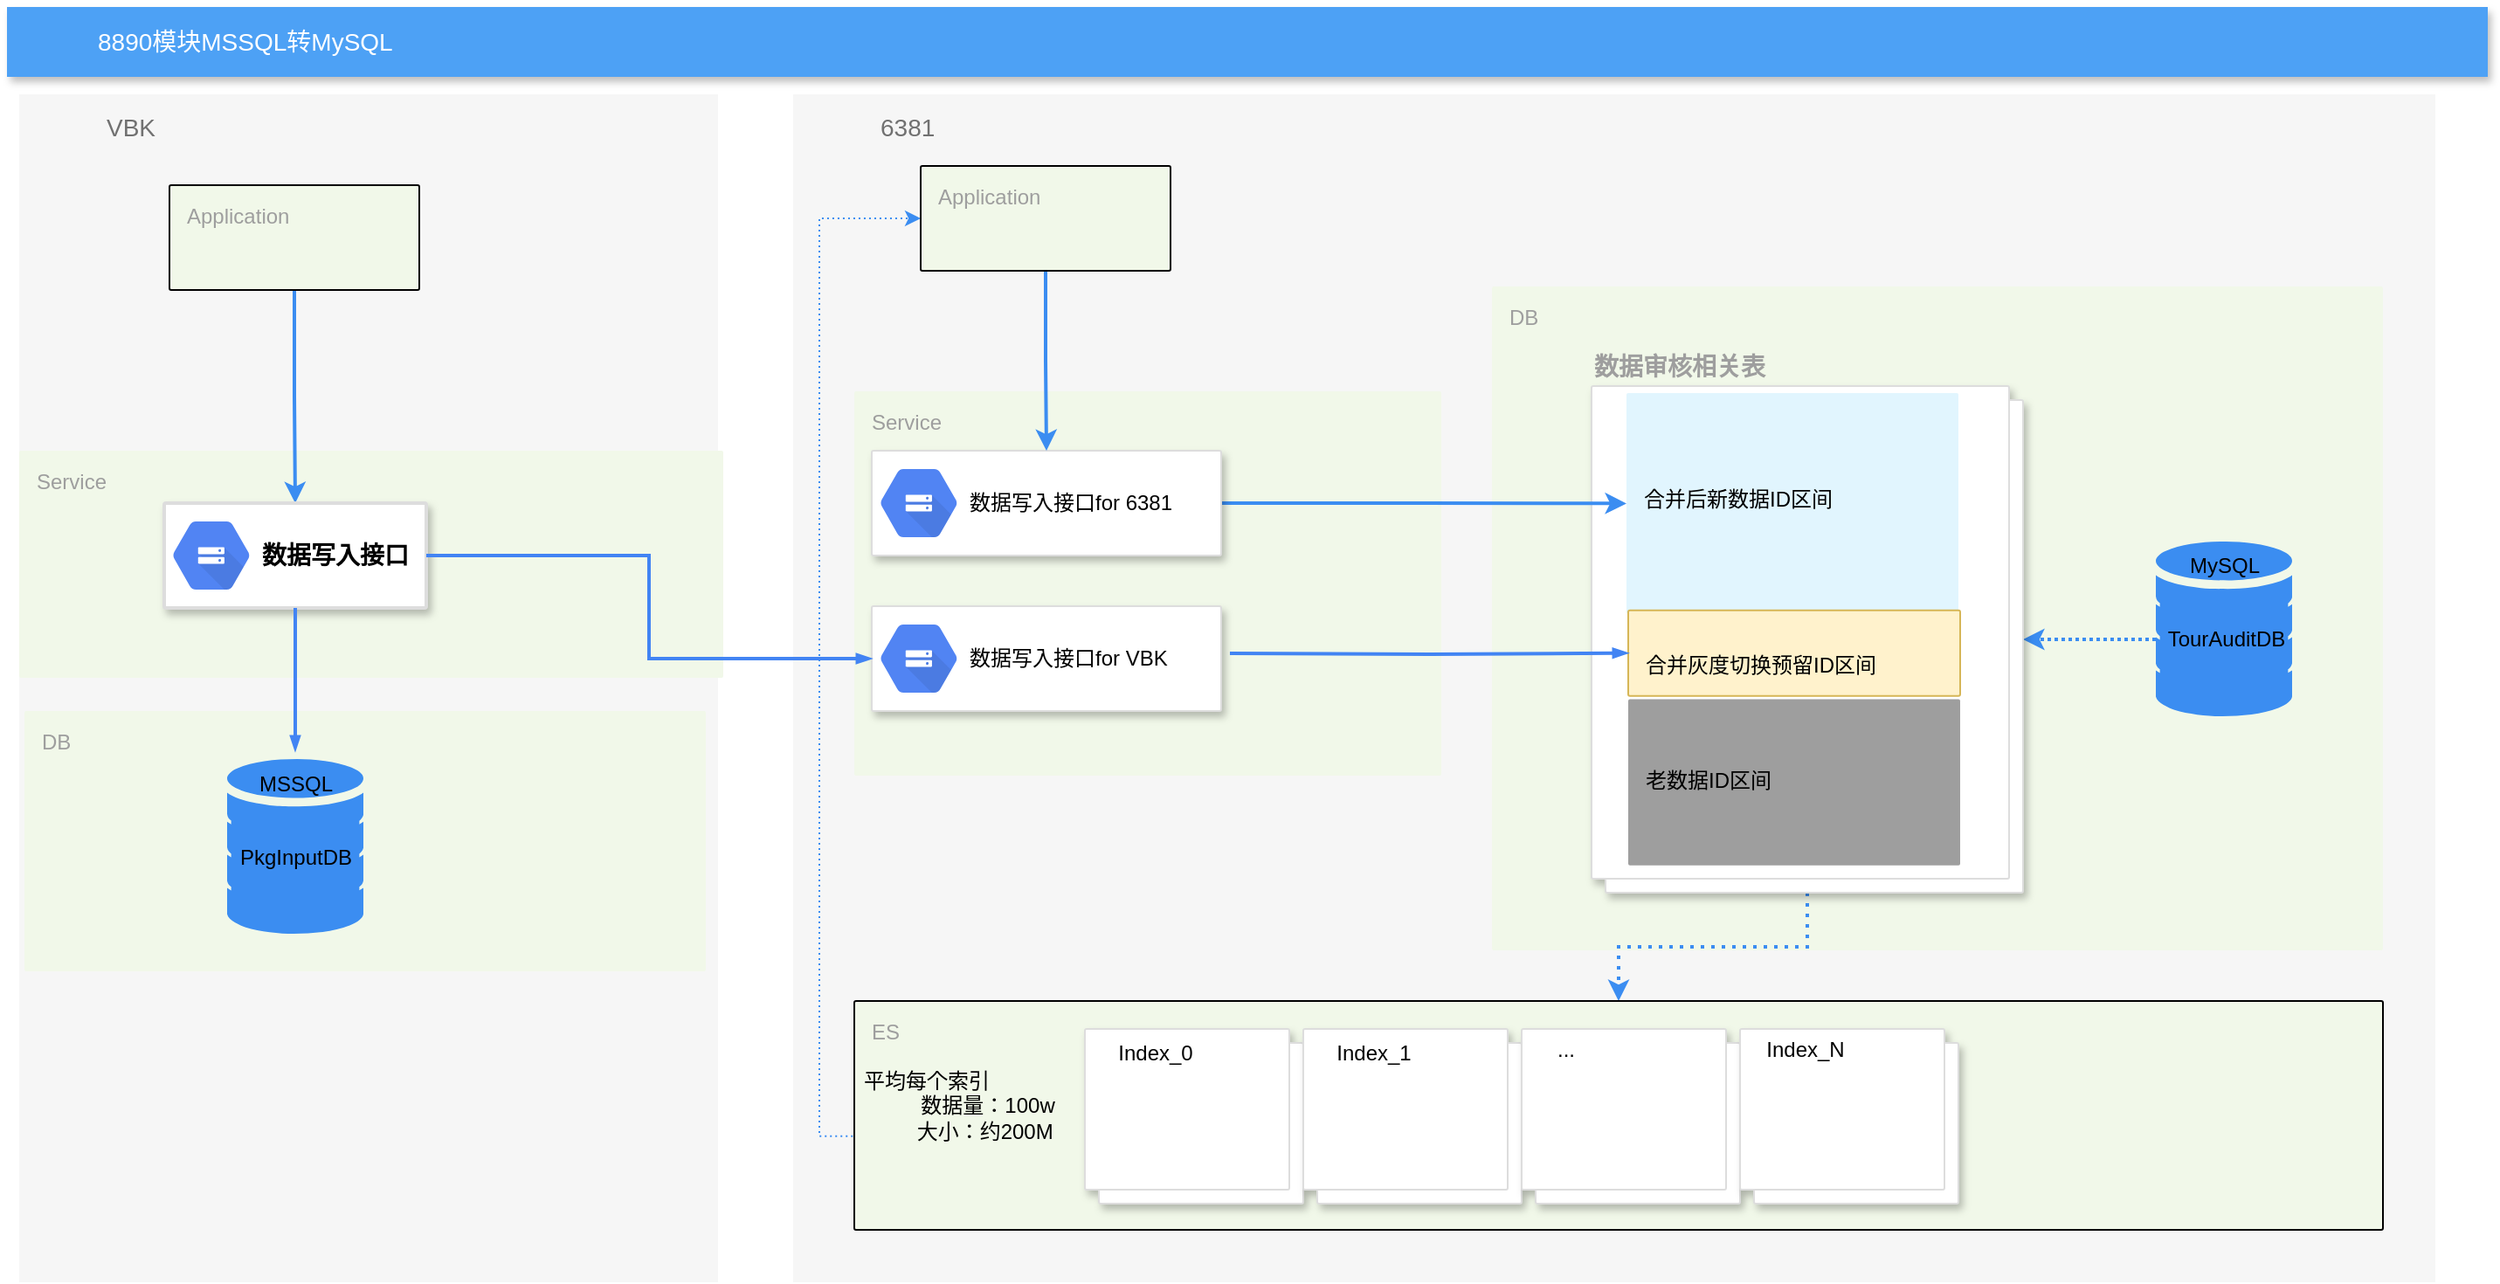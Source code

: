 <mxfile version="10.8.0" type="github"><diagram id="f106602c-feb2-e66a-4537-3a34d633f6aa" name="Page-1"><mxGraphModel dx="1154" dy="685" grid="1" gridSize="10" guides="1" tooltips="1" connect="1" arrows="1" fold="1" page="1" pageScale="1" pageWidth="1169" pageHeight="827" background="#ffffff" math="0" shadow="0"><root><mxCell id="0"/><mxCell id="1" parent="0"/><mxCell id="BsMbZYrYze9nd-9AnuXh-729" value="VBK&amp;nbsp;" style="fillColor=#F6F6F6;strokeColor=none;shadow=0;gradientColor=none;fontSize=14;align=left;spacing=10;fontColor=#717171;9E9E9E;verticalAlign=top;spacingTop=-4;fontStyle=0;spacingLeft=40;html=1;" parent="1" vertex="1"><mxGeometry x="157" y="120" width="400" height="680" as="geometry"/></mxCell><mxCell id="BsMbZYrYze9nd-9AnuXh-773" value="Service" style="points=[[0,0,0],[0.25,0,0],[0.5,0,0],[0.75,0,0],[1,0,0],[1,0.25,0],[1,0.5,0],[1,0.75,0],[1,1,0],[0.75,1,0],[0.5,1,0],[0.25,1,0],[0,1,0],[0,0.75,0],[0,0.5,0],[0,0.25,0]];rounded=1;absoluteArcSize=1;arcSize=2;html=1;strokeColor=none;gradientColor=none;shadow=0;dashed=0;fontSize=12;fontColor=#9E9E9E;align=left;verticalAlign=top;spacing=10;spacingTop=-4;fillColor=#F1F8E9;" parent="1" vertex="1"><mxGeometry x="157" y="324" width="403" height="130" as="geometry"/></mxCell><mxCell id="BsMbZYrYze9nd-9AnuXh-772" value="DB" style="points=[[0,0,0],[0.25,0,0],[0.5,0,0],[0.75,0,0],[1,0,0],[1,0.25,0],[1,0.5,0],[1,0.75,0],[1,1,0],[0.75,1,0],[0.5,1,0],[0.25,1,0],[0,1,0],[0,0.75,0],[0,0.5,0],[0,0.25,0]];rounded=1;absoluteArcSize=1;arcSize=2;html=1;strokeColor=none;gradientColor=none;shadow=0;dashed=0;fontSize=12;fontColor=#9E9E9E;align=left;verticalAlign=top;spacing=10;spacingTop=-4;fillColor=#F1F8E9;" parent="1" vertex="1"><mxGeometry x="160" y="473" width="390" height="149" as="geometry"/></mxCell><mxCell id="14" value="6381&amp;nbsp;" style="fillColor=#F6F6F6;strokeColor=none;shadow=0;gradientColor=none;fontSize=14;align=left;spacing=10;fontColor=#717171;9E9E9E;verticalAlign=top;spacingTop=-4;fontStyle=0;spacingLeft=40;html=1;" parent="1" vertex="1"><mxGeometry x="600" y="120" width="940" height="680" as="geometry"/></mxCell><mxCell id="BsMbZYrYze9nd-9AnuXh-765" value="Service" style="points=[[0,0,0],[0.25,0,0],[0.5,0,0],[0.75,0,0],[1,0,0],[1,0.25,0],[1,0.5,0],[1,0.75,0],[1,1,0],[0.75,1,0],[0.5,1,0],[0.25,1,0],[0,1,0],[0,0.75,0],[0,0.5,0],[0,0.25,0]];rounded=1;absoluteArcSize=1;arcSize=2;html=1;strokeColor=none;gradientColor=none;shadow=0;dashed=0;fontSize=12;fontColor=#9E9E9E;align=left;verticalAlign=top;spacing=10;spacingTop=-4;fillColor=#F1F8E9;" parent="1" vertex="1"><mxGeometry x="635" y="290" width="336" height="220" as="geometry"/></mxCell><mxCell id="BsMbZYrYze9nd-9AnuXh-774" style="edgeStyle=orthogonalEdgeStyle;rounded=0;orthogonalLoop=1;jettySize=auto;html=1;strokeColor=#3B8DF1;strokeWidth=2;fontColor=#000000;" parent="1" source="BsMbZYrYze9nd-9AnuXh-751" target="BsMbZYrYze9nd-9AnuXh-749" edge="1"><mxGeometry relative="1" as="geometry"/></mxCell><mxCell id="BsMbZYrYze9nd-9AnuXh-751" value="Application" style="points=[[0,0,0],[0.25,0,0],[0.5,0,0],[0.75,0,0],[1,0,0],[1,0.25,0],[1,0.5,0],[1,0.75,0],[1,1,0],[0.75,1,0],[0.5,1,0],[0.25,1,0],[0,1,0],[0,0.75,0],[0,0.5,0],[0,0.25,0]];rounded=1;absoluteArcSize=1;arcSize=2;html=1;strokeColor=#000000;gradientColor=none;shadow=0;dashed=0;fontSize=12;fontColor=#9E9E9E;align=left;verticalAlign=top;spacing=10;spacingTop=-4;fillColor=#F1F8E9;" parent="1" vertex="1"><mxGeometry x="243" y="172" width="143" height="60" as="geometry"/></mxCell><mxCell id="BsMbZYrYze9nd-9AnuXh-736" value="DB" style="points=[[0,0,0],[0.25,0,0],[0.5,0,0],[0.75,0,0],[1,0,0],[1,0.25,0],[1,0.5,0],[1,0.75,0],[1,1,0],[0.75,1,0],[0.5,1,0],[0.25,1,0],[0,1,0],[0,0.75,0],[0,0.5,0],[0,0.25,0]];rounded=1;absoluteArcSize=1;arcSize=2;html=1;strokeColor=none;gradientColor=none;shadow=0;dashed=0;fontSize=12;fontColor=#9E9E9E;align=left;verticalAlign=top;spacing=10;spacingTop=-4;fillColor=#F1F8E9;" parent="1" vertex="1"><mxGeometry x="1000" y="230" width="510" height="380" as="geometry"/></mxCell><mxCell id="2" value="8890模块MSSQL转MySQL" style="fillColor=#4DA1F5;strokeColor=none;shadow=1;gradientColor=none;fontSize=14;align=left;spacingLeft=50;fontColor=#ffffff;html=1;" parent="1" vertex="1"><mxGeometry x="150" y="70" width="1420" height="40" as="geometry"/></mxCell><mxCell id="727" style="edgeStyle=orthogonalEdgeStyle;rounded=0;html=1;labelBackgroundColor=none;startFill=1;startSize=4;endArrow=blockThin;endFill=1;endSize=4;jettySize=auto;orthogonalLoop=1;strokeColor=#4284F3;strokeWidth=2;fontSize=12;fontColor=#000000;align=center;dashed=0;" parent="1" edge="1"><mxGeometry relative="1" as="geometry"><mxPoint x="794.5" y="290" as="sourcePoint"/></mxGeometry></mxCell><mxCell id="726" style="edgeStyle=orthogonalEdgeStyle;rounded=0;html=1;labelBackgroundColor=none;startFill=1;startSize=4;endArrow=blockThin;endFill=1;endSize=4;jettySize=auto;orthogonalLoop=1;strokeColor=#4284F3;strokeWidth=2;fontSize=12;fontColor=#000000;align=center;dashed=0;" parent="1" edge="1"><mxGeometry relative="1" as="geometry"><mxPoint x="794.5" y="200" as="sourcePoint"/></mxGeometry></mxCell><mxCell id="729" style="edgeStyle=orthogonalEdgeStyle;rounded=0;html=1;labelBackgroundColor=none;startFill=1;startSize=4;endArrow=blockThin;endFill=1;endSize=4;jettySize=auto;orthogonalLoop=1;strokeColor=#4284F3;strokeWidth=2;fontSize=12;fontColor=#000000;align=center;dashed=0;" parent="1" edge="1"><mxGeometry relative="1" as="geometry"><Array as="points"><mxPoint x="824.5" y="200"/><mxPoint x="824.5" y="384"/></Array><mxPoint x="794.5" y="200" as="sourcePoint"/></mxGeometry></mxCell><mxCell id="710" value="" style="strokeColor=#dddddd;fillColor=#ffffff;shadow=1;strokeWidth=1;rounded=1;absoluteArcSize=1;arcSize=2;fontSize=10;fontColor=#9E9E9E;align=center;html=1;" parent="1" vertex="1"><mxGeometry x="645" y="413" width="200" height="60" as="geometry"/></mxCell><mxCell id="711" value="&lt;font color=&quot;#000000&quot;&gt;数据写入接口for VBK&lt;/font&gt;" style="dashed=0;connectable=0;html=1;fillColor=#5184F3;strokeColor=none;shape=mxgraph.gcp2.cloud_storage;part=1;labelPosition=right;verticalLabelPosition=middle;align=left;verticalAlign=middle;spacingLeft=5;fontColor=#999999;fontSize=12;" parent="710" vertex="1"><mxGeometry y="0.5" width="44" height="39" relative="1" as="geometry"><mxPoint x="5" y="-19.5" as="offset"/></mxGeometry></mxCell><mxCell id="BsMbZYrYze9nd-9AnuXh-731" value="MSSQL" style="html=1;aspect=fixed;strokeColor=none;shadow=0;align=center;verticalAlign=top;fillColor=#3B8DF1;shape=mxgraph.gcp2.database_2" parent="1" vertex="1"><mxGeometry x="276" y="500.5" width="78" height="100" as="geometry"/></mxCell><mxCell id="BsMbZYrYze9nd-9AnuXh-732" value="PkgInputDB" style="text;html=1;resizable=0;autosize=1;align=center;verticalAlign=middle;points=[];fillColor=none;strokeColor=none;rounded=0;" parent="1" vertex="1"><mxGeometry x="274.5" y="546.5" width="80" height="20" as="geometry"/></mxCell><mxCell id="BsMbZYrYze9nd-9AnuXh-733" value="MySQL" style="html=1;aspect=fixed;strokeColor=none;shadow=0;align=center;verticalAlign=top;fillColor=#3B8DF1;shape=mxgraph.gcp2.database_2" parent="1" vertex="1"><mxGeometry x="1380" y="376" width="78" height="100" as="geometry"/></mxCell><mxCell id="BsMbZYrYze9nd-9AnuXh-771" value="" style="edgeStyle=orthogonalEdgeStyle;rounded=0;orthogonalLoop=1;jettySize=auto;html=1;strokeColor=#3B8DF1;strokeWidth=2;fontColor=#000000;dashed=1;dashPattern=1 1;" parent="1" source="BsMbZYrYze9nd-9AnuXh-734" target="BsMbZYrYze9nd-9AnuXh-744" edge="1"><mxGeometry relative="1" as="geometry"/></mxCell><mxCell id="BsMbZYrYze9nd-9AnuXh-734" value="TourAuditDB" style="text;html=1;resizable=0;autosize=1;align=center;verticalAlign=middle;points=[];fillColor=none;strokeColor=none;rounded=0;" parent="1" vertex="1"><mxGeometry x="1380" y="422" width="80" height="20" as="geometry"/></mxCell><mxCell id="BsMbZYrYze9nd-9AnuXh-789" style="edgeStyle=orthogonalEdgeStyle;rounded=0;orthogonalLoop=1;jettySize=auto;html=1;strokeColor=#3B8DF1;strokeWidth=2;fontSize=14;fontColor=#9E9E9E;exitX=0.5;exitY=1;exitDx=0;exitDy=0;dashed=1;dashPattern=1 2;" parent="1" source="BsMbZYrYze9nd-9AnuXh-744" target="BsMbZYrYze9nd-9AnuXh-739" edge="1"><mxGeometry relative="1" as="geometry"/></mxCell><mxCell id="BsMbZYrYze9nd-9AnuXh-739" value="ES" style="points=[[0,0,0],[0.25,0,0],[0.5,0,0],[0.75,0,0],[1,0,0],[1,0.25,0],[1,0.5,0],[1,0.75,0],[1,1,0],[0.75,1,0],[0.5,1,0],[0.25,1,0],[0,1,0],[0,0.75,0],[0,0.5,0],[0,0.25,0]];rounded=1;absoluteArcSize=1;arcSize=2;html=1;strokeColor=#000000;gradientColor=none;shadow=0;dashed=0;fontSize=12;fontColor=#9E9E9E;align=left;verticalAlign=top;spacing=10;spacingTop=-4;fillColor=#F1F8E9;" parent="1" vertex="1"><mxGeometry x="635" y="639" width="875" height="131" as="geometry"/></mxCell><mxCell id="BsMbZYrYze9nd-9AnuXh-744" value="" style="shape=mxgraph.gcp2.doubleRect;strokeColor=#dddddd;fillColor=#ffffff;shadow=1;strokeWidth=1;" parent="1" vertex="1"><mxGeometry x="1057" y="287" width="247" height="290" as="geometry"/></mxCell><mxCell id="BsMbZYrYze9nd-9AnuXh-757" value="&lt;br&gt;&lt;br&gt;&lt;br&gt;合并后新数据ID区间" style="points=[[0,0,0],[0.25,0,0],[0.5,0,0],[0.75,0,0],[1,0,0],[1,0.25,0],[1,0.5,0],[1,0.75,0],[1,1,0],[0.75,1,0],[0.5,1,0],[0.25,1,0],[0,1,0],[0,0.75,0],[0,0.5,0],[0,0.25,0]];rounded=1;absoluteArcSize=1;arcSize=2;html=1;strokeColor=none;gradientColor=none;shadow=0;dashed=0;fontSize=12;fontColor=#000000;align=left;verticalAlign=top;spacing=10;spacingTop=-4;fillColor=#E1F5FE;" parent="BsMbZYrYze9nd-9AnuXh-744" vertex="1"><mxGeometry x="20" y="4" width="190" height="126.385" as="geometry"/></mxCell><mxCell id="BsMbZYrYze9nd-9AnuXh-758" value="&lt;font color=&quot;#000000&quot;&gt;&lt;br&gt;合并灰度切换预留ID区间&lt;/font&gt;" style="points=[[0,0,0],[0.25,0,0],[0.5,0,0],[0.75,0,0],[1,0,0],[1,0.25,0],[1,0.5,0],[1,0.75,0],[1,1,0],[0.75,1,0],[0.5,1,0],[0.25,1,0],[0,1,0],[0,0.75,0],[0,0.5,0],[0,0.25,0]];rounded=1;absoluteArcSize=1;arcSize=2;html=1;strokeColor=#d6b656;shadow=0;dashed=0;fontSize=12;align=left;verticalAlign=top;spacing=10;spacingTop=-4;fillColor=#fff2cc;" parent="BsMbZYrYze9nd-9AnuXh-744" vertex="1"><mxGeometry x="21" y="128.345" width="190" height="48.986" as="geometry"/></mxCell><mxCell id="BsMbZYrYze9nd-9AnuXh-762" value="&lt;font color=&quot;#000000&quot;&gt;&lt;br&gt;&lt;br&gt;老数据ID区间&lt;/font&gt;" style="points=[[0,0,0],[0.25,0,0],[0.5,0,0],[0.75,0,0],[1,0,0],[1,0.25,0],[1,0.5,0],[1,0.75,0],[1,1,0],[0.75,1,0],[0.5,1,0],[0.25,1,0],[0,1,0],[0,0.75,0],[0,0.5,0],[0,0.25,0]];rounded=1;absoluteArcSize=1;arcSize=2;html=1;strokeColor=none;gradientColor=none;shadow=0;dashed=0;fontSize=12;fontColor=#9E9E9E;align=left;verticalAlign=top;spacing=10;spacingTop=-4;fillColor=#9E9E9E;" parent="BsMbZYrYze9nd-9AnuXh-744" vertex="1"><mxGeometry x="21" y="179.291" width="190" height="95.034" as="geometry"/></mxCell><mxCell id="BsMbZYrYze9nd-9AnuXh-749" value="" style="strokeColor=#dddddd;fillColor=#ffffff;shadow=1;strokeWidth=2;rounded=1;absoluteArcSize=1;arcSize=2;fontSize=12;fontColor=#9E9E9E;align=center;html=1;" parent="1" vertex="1"><mxGeometry x="240" y="354" width="150" height="60" as="geometry"/></mxCell><mxCell id="BsMbZYrYze9nd-9AnuXh-750" value="&lt;font color=&quot;#000000&quot; style=&quot;font-size: 14px&quot;&gt;&lt;b&gt;数据写入接口&lt;/b&gt;&lt;/font&gt;" style="dashed=0;connectable=0;html=1;fillColor=#5184F3;strokeColor=none;shape=mxgraph.gcp2.cloud_storage;part=1;labelPosition=right;verticalLabelPosition=middle;align=left;verticalAlign=middle;spacingLeft=5;fontColor=#999999;fontSize=12;" parent="BsMbZYrYze9nd-9AnuXh-749" vertex="1"><mxGeometry y="0.5" width="44" height="39" relative="1" as="geometry"><mxPoint x="5" y="-19.5" as="offset"/></mxGeometry></mxCell><mxCell id="BsMbZYrYze9nd-9AnuXh-788" style="edgeStyle=orthogonalEdgeStyle;rounded=0;orthogonalLoop=1;jettySize=auto;html=1;exitX=1;exitY=0.5;exitDx=0;exitDy=0;entryX=0;entryY=0.5;entryDx=0;entryDy=0;entryPerimeter=0;strokeColor=#3B8DF1;strokeWidth=2;fontSize=14;fontColor=#9E9E9E;" parent="1" source="BsMbZYrYze9nd-9AnuXh-759" target="BsMbZYrYze9nd-9AnuXh-757" edge="1"><mxGeometry relative="1" as="geometry"/></mxCell><mxCell id="BsMbZYrYze9nd-9AnuXh-759" value="" style="strokeColor=#dddddd;fillColor=#ffffff;shadow=1;strokeWidth=1;rounded=1;absoluteArcSize=1;arcSize=2;fontSize=10;fontColor=#9E9E9E;align=center;html=1;" parent="1" vertex="1"><mxGeometry x="645" y="324" width="200" height="60" as="geometry"/></mxCell><mxCell id="BsMbZYrYze9nd-9AnuXh-760" value="&lt;font color=&quot;#000000&quot;&gt;数据写入接口for 6381&lt;/font&gt;" style="dashed=0;connectable=0;html=1;fillColor=#5184F3;strokeColor=none;shape=mxgraph.gcp2.cloud_storage;part=1;labelPosition=right;verticalLabelPosition=middle;align=left;verticalAlign=middle;spacingLeft=5;fontColor=#999999;fontSize=12;" parent="BsMbZYrYze9nd-9AnuXh-759" vertex="1"><mxGeometry y="0.5" width="44" height="39" relative="1" as="geometry"><mxPoint x="5" y="-19.5" as="offset"/></mxGeometry></mxCell><mxCell id="BsMbZYrYze9nd-9AnuXh-761" value="" style="edgeStyle=orthogonalEdgeStyle;fontSize=12;html=1;endArrow=blockThin;endFill=1;rounded=0;strokeWidth=2;endSize=4;startSize=4;dashed=0;strokeColor=#4284F3;entryX=0;entryY=0.5;entryDx=0;entryDy=0;exitX=1;exitY=0.5;exitDx=0;exitDy=0;" parent="1" source="BsMbZYrYze9nd-9AnuXh-749" target="710" edge="1"><mxGeometry width="100" relative="1" as="geometry"><mxPoint x="380" y="260" as="sourcePoint"/><mxPoint x="480" y="260" as="targetPoint"/></mxGeometry></mxCell><mxCell id="BsMbZYrYze9nd-9AnuXh-766" style="edgeStyle=orthogonalEdgeStyle;rounded=0;orthogonalLoop=1;jettySize=auto;html=1;strokeColor=#3B8DF1;strokeWidth=2;fontColor=#000000;" parent="1" source="BsMbZYrYze9nd-9AnuXh-763" target="BsMbZYrYze9nd-9AnuXh-759" edge="1"><mxGeometry relative="1" as="geometry"/></mxCell><mxCell id="BsMbZYrYze9nd-9AnuXh-790" style="edgeStyle=orthogonalEdgeStyle;rounded=0;orthogonalLoop=1;jettySize=auto;html=1;strokeColor=#3B8DF1;strokeWidth=1;fontSize=14;fontColor=#9E9E9E;dashed=1;dashPattern=1 2;exitX=-0.001;exitY=0.591;exitDx=0;exitDy=0;exitPerimeter=0;" parent="1" source="BsMbZYrYze9nd-9AnuXh-739" target="BsMbZYrYze9nd-9AnuXh-763" edge="1"><mxGeometry relative="1" as="geometry"><Array as="points"><mxPoint x="615" y="716"/><mxPoint x="615" y="191"/></Array></mxGeometry></mxCell><mxCell id="BsMbZYrYze9nd-9AnuXh-763" value="Application" style="points=[[0,0,0],[0.25,0,0],[0.5,0,0],[0.75,0,0],[1,0,0],[1,0.25,0],[1,0.5,0],[1,0.75,0],[1,1,0],[0.75,1,0],[0.5,1,0],[0.25,1,0],[0,1,0],[0,0.75,0],[0,0.5,0],[0,0.25,0]];rounded=1;absoluteArcSize=1;arcSize=2;html=1;strokeColor=#000000;gradientColor=none;shadow=0;dashed=0;fontSize=12;fontColor=#9E9E9E;align=left;verticalAlign=top;spacing=10;spacingTop=-4;fillColor=#F1F8E9;" parent="1" vertex="1"><mxGeometry x="673" y="161" width="143" height="60" as="geometry"/></mxCell><mxCell id="BsMbZYrYze9nd-9AnuXh-769" value="" style="edgeStyle=orthogonalEdgeStyle;fontSize=12;html=1;endArrow=blockThin;endFill=1;rounded=0;strokeWidth=2;endSize=4;startSize=4;dashed=0;strokeColor=#4284F3;entryX=0;entryY=0.5;entryDx=0;entryDy=0;entryPerimeter=0;" parent="1" target="BsMbZYrYze9nd-9AnuXh-758" edge="1"><mxGeometry width="100" relative="1" as="geometry"><mxPoint x="850" y="440" as="sourcePoint"/><mxPoint x="950" y="440" as="targetPoint"/></mxGeometry></mxCell><mxCell id="BsMbZYrYze9nd-9AnuXh-775" value="" style="edgeStyle=orthogonalEdgeStyle;fontSize=12;html=1;endArrow=blockThin;endFill=1;rounded=0;strokeWidth=2;endSize=4;startSize=4;dashed=0;strokeColor=#4284F3;entryX=0.5;entryY=-0.045;entryDx=0;entryDy=0;entryPerimeter=0;exitX=0.5;exitY=1;exitDx=0;exitDy=0;" parent="1" source="BsMbZYrYze9nd-9AnuXh-749" target="BsMbZYrYze9nd-9AnuXh-731" edge="1"><mxGeometry width="100" relative="1" as="geometry"><mxPoint x="250" y="470" as="sourcePoint"/><mxPoint x="350" y="470" as="targetPoint"/></mxGeometry></mxCell><mxCell id="BsMbZYrYze9nd-9AnuXh-776" value="" style="shape=mxgraph.gcp2.doubleRect;strokeColor=#dddddd;fillColor=#ffffff;shadow=1;strokeWidth=1;" parent="1" vertex="1"><mxGeometry x="767" y="655" width="125" height="100" as="geometry"/></mxCell><mxCell id="BsMbZYrYze9nd-9AnuXh-777" value="Index_0" style="text;html=1;resizable=0;autosize=1;align=center;verticalAlign=middle;points=[];fillColor=none;strokeColor=none;rounded=0;" parent="BsMbZYrYze9nd-9AnuXh-776" vertex="1"><mxGeometry x="9.789" y="3.545" width="60" height="20" as="geometry"/></mxCell><mxCell id="BsMbZYrYze9nd-9AnuXh-746" value="数据审核相关表" style="text;html=1;resizable=0;autosize=1;align=center;verticalAlign=middle;points=[];fillColor=none;strokeColor=none;rounded=0;fontStyle=1;fontSize=14;fontColor=#9E9E9E;" parent="1" vertex="1"><mxGeometry x="1057" y="265.861" width="100" height="20" as="geometry"/></mxCell><mxCell id="BsMbZYrYze9nd-9AnuXh-781" value="" style="shape=mxgraph.gcp2.doubleRect;strokeColor=#dddddd;fillColor=#ffffff;shadow=1;strokeWidth=1;" parent="1" vertex="1"><mxGeometry x="892" y="655" width="125" height="100" as="geometry"/></mxCell><mxCell id="BsMbZYrYze9nd-9AnuXh-782" value="Index_1" style="text;html=1;resizable=0;autosize=1;align=center;verticalAlign=middle;points=[];fillColor=none;strokeColor=none;rounded=0;" parent="BsMbZYrYze9nd-9AnuXh-781" vertex="1"><mxGeometry x="9.789" y="3.545" width="60" height="20" as="geometry"/></mxCell><mxCell id="BsMbZYrYze9nd-9AnuXh-783" value="" style="shape=mxgraph.gcp2.doubleRect;strokeColor=#dddddd;fillColor=#ffffff;shadow=1;strokeWidth=1;" parent="1" vertex="1"><mxGeometry x="1017" y="655" width="125" height="100" as="geometry"/></mxCell><mxCell id="BsMbZYrYze9nd-9AnuXh-784" value="...&lt;br&gt;&lt;br&gt;" style="text;html=1;resizable=0;autosize=1;align=center;verticalAlign=middle;points=[];fillColor=none;strokeColor=none;rounded=0;" parent="BsMbZYrYze9nd-9AnuXh-783" vertex="1"><mxGeometry x="9.789" y="3.545" width="30" height="30" as="geometry"/></mxCell><mxCell id="BsMbZYrYze9nd-9AnuXh-785" value="" style="shape=mxgraph.gcp2.doubleRect;strokeColor=#dddddd;fillColor=#ffffff;shadow=1;strokeWidth=1;" parent="1" vertex="1"><mxGeometry x="1142" y="655" width="125" height="100" as="geometry"/></mxCell><mxCell id="BsMbZYrYze9nd-9AnuXh-786" value="Index_N&lt;br&gt;" style="text;html=1;resizable=0;autosize=1;align=center;verticalAlign=middle;points=[];fillColor=none;strokeColor=none;rounded=0;" parent="BsMbZYrYze9nd-9AnuXh-785" vertex="1"><mxGeometry x="6.579" y="1.96" width="60" height="20" as="geometry"/></mxCell><mxCell id="itd2TvhanlyjM3FTaWQL-730" value="平均每个索引&lt;br&gt;&amp;nbsp; &amp;nbsp; &amp;nbsp; &amp;nbsp; &amp;nbsp; &amp;nbsp; &amp;nbsp; &amp;nbsp; &amp;nbsp; &amp;nbsp; &amp;nbsp;数据量：100w&lt;br&gt;&amp;nbsp; &amp;nbsp; &amp;nbsp; &amp;nbsp; &amp;nbsp; &amp;nbsp; &amp;nbsp; &amp;nbsp; &amp;nbsp; &amp;nbsp; 大小：约200M" style="text;html=1;resizable=0;autosize=1;align=center;verticalAlign=middle;points=[];fillColor=none;strokeColor=none;rounded=0;fontSize=12;" vertex="1" parent="1"><mxGeometry x="596" y="673.5" width="160" height="50" as="geometry"/></mxCell></root></mxGraphModel></diagram></mxfile>